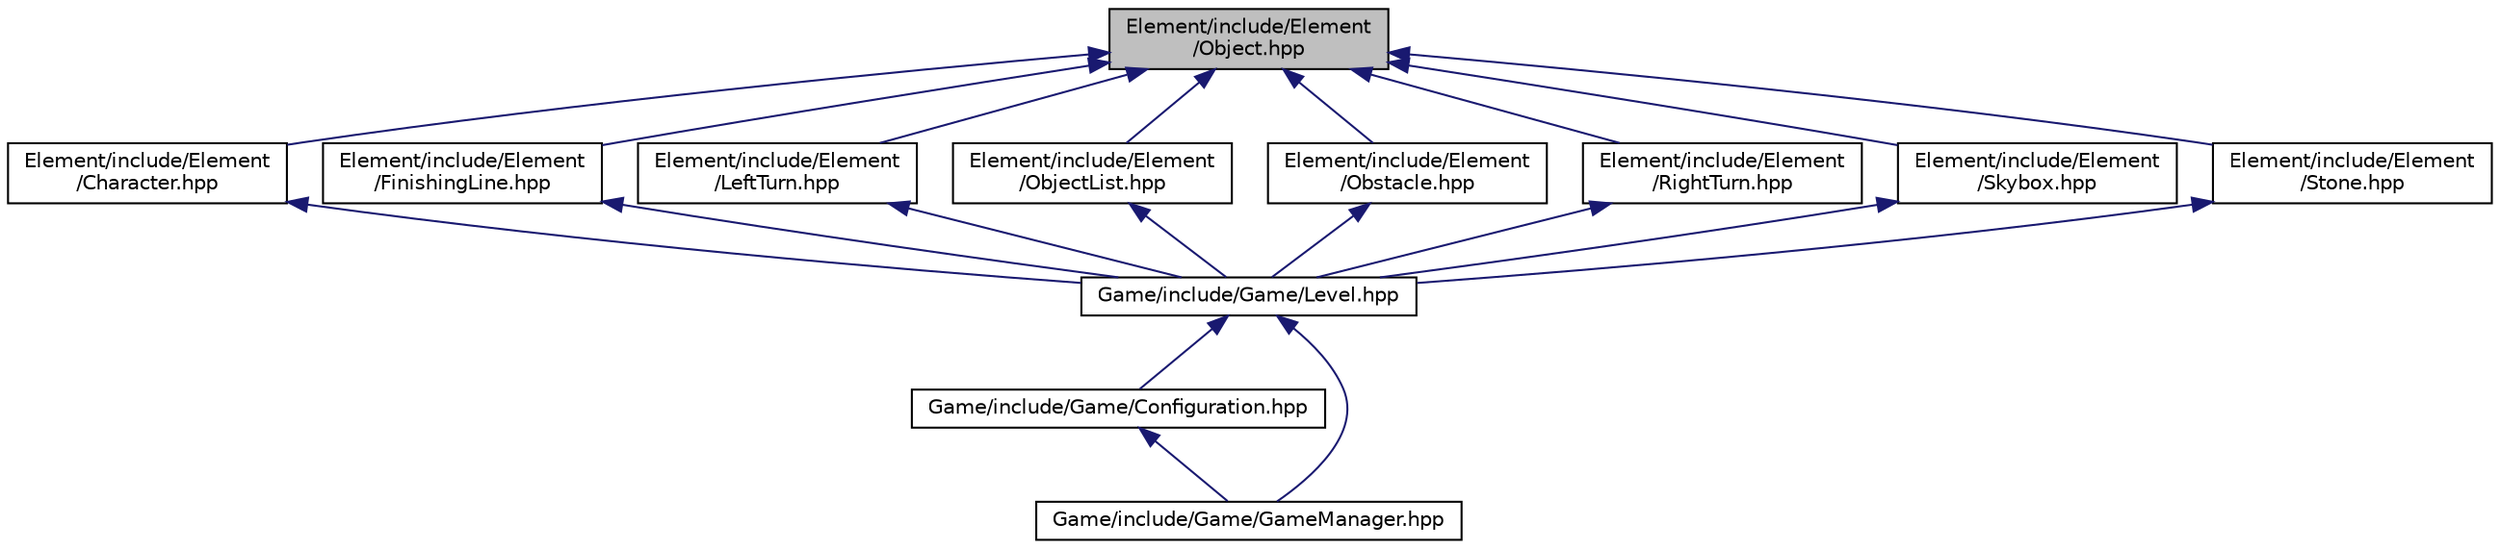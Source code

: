 digraph "Element/include/Element/Object.hpp"
{
  edge [fontname="Helvetica",fontsize="10",labelfontname="Helvetica",labelfontsize="10"];
  node [fontname="Helvetica",fontsize="10",shape=record];
  Node25 [label="Element/include/Element\l/Object.hpp",height=0.2,width=0.4,color="black", fillcolor="grey75", style="filled", fontcolor="black"];
  Node25 -> Node26 [dir="back",color="midnightblue",fontsize="10",style="solid",fontname="Helvetica"];
  Node26 [label="Element/include/Element\l/Character.hpp",height=0.2,width=0.4,color="black", fillcolor="white", style="filled",URL="$_character_8hpp.html",tooltip="Declaration of the class \"Character\". "];
  Node26 -> Node27 [dir="back",color="midnightblue",fontsize="10",style="solid",fontname="Helvetica"];
  Node27 [label="Game/include/Game/Level.hpp",height=0.2,width=0.4,color="black", fillcolor="white", style="filled",URL="$_level_8hpp.html",tooltip="Declaration of the class \"Level\". "];
  Node27 -> Node28 [dir="back",color="midnightblue",fontsize="10",style="solid",fontname="Helvetica"];
  Node28 [label="Game/include/Game/Configuration.hpp",height=0.2,width=0.4,color="black", fillcolor="white", style="filled",URL="$_configuration_8hpp.html",tooltip="Declaration of the class \"Configuration\". "];
  Node28 -> Node29 [dir="back",color="midnightblue",fontsize="10",style="solid",fontname="Helvetica"];
  Node29 [label="Game/include/Game/GameManager.hpp",height=0.2,width=0.4,color="black", fillcolor="white", style="filled",URL="$_game_manager_8hpp.html",tooltip="Declaration of the class \"GameManager\". "];
  Node27 -> Node29 [dir="back",color="midnightblue",fontsize="10",style="solid",fontname="Helvetica"];
  Node25 -> Node30 [dir="back",color="midnightblue",fontsize="10",style="solid",fontname="Helvetica"];
  Node30 [label="Element/include/Element\l/FinishingLine.hpp",height=0.2,width=0.4,color="black", fillcolor="white", style="filled",URL="$_finishing_line_8hpp.html",tooltip="Declaration of the class \"FinishingLine\". "];
  Node30 -> Node27 [dir="back",color="midnightblue",fontsize="10",style="solid",fontname="Helvetica"];
  Node25 -> Node31 [dir="back",color="midnightblue",fontsize="10",style="solid",fontname="Helvetica"];
  Node31 [label="Element/include/Element\l/LeftTurn.hpp",height=0.2,width=0.4,color="black", fillcolor="white", style="filled",URL="$_left_turn_8hpp.html",tooltip="Declaration of the class \"LeftTurn\". "];
  Node31 -> Node27 [dir="back",color="midnightblue",fontsize="10",style="solid",fontname="Helvetica"];
  Node25 -> Node32 [dir="back",color="midnightblue",fontsize="10",style="solid",fontname="Helvetica"];
  Node32 [label="Element/include/Element\l/ObjectList.hpp",height=0.2,width=0.4,color="black", fillcolor="white", style="filled",URL="$_object_list_8hpp.html",tooltip="Declaration of the class \"ObjectList\". "];
  Node32 -> Node27 [dir="back",color="midnightblue",fontsize="10",style="solid",fontname="Helvetica"];
  Node25 -> Node33 [dir="back",color="midnightblue",fontsize="10",style="solid",fontname="Helvetica"];
  Node33 [label="Element/include/Element\l/Obstacle.hpp",height=0.2,width=0.4,color="black", fillcolor="white", style="filled",URL="$_obstacle_8hpp.html",tooltip="Declaration of the class \"Obstacle\". "];
  Node33 -> Node27 [dir="back",color="midnightblue",fontsize="10",style="solid",fontname="Helvetica"];
  Node25 -> Node34 [dir="back",color="midnightblue",fontsize="10",style="solid",fontname="Helvetica"];
  Node34 [label="Element/include/Element\l/RightTurn.hpp",height=0.2,width=0.4,color="black", fillcolor="white", style="filled",URL="$_right_turn_8hpp.html",tooltip="Declaration of the class \"RightTurn\". "];
  Node34 -> Node27 [dir="back",color="midnightblue",fontsize="10",style="solid",fontname="Helvetica"];
  Node25 -> Node35 [dir="back",color="midnightblue",fontsize="10",style="solid",fontname="Helvetica"];
  Node35 [label="Element/include/Element\l/Skybox.hpp",height=0.2,width=0.4,color="black", fillcolor="white", style="filled",URL="$_skybox_8hpp.html",tooltip="Declaration of the class \"Skybox\". "];
  Node35 -> Node27 [dir="back",color="midnightblue",fontsize="10",style="solid",fontname="Helvetica"];
  Node25 -> Node36 [dir="back",color="midnightblue",fontsize="10",style="solid",fontname="Helvetica"];
  Node36 [label="Element/include/Element\l/Stone.hpp",height=0.2,width=0.4,color="black", fillcolor="white", style="filled",URL="$_stone_8hpp.html",tooltip="Declaration of the class \"Stone\". "];
  Node36 -> Node27 [dir="back",color="midnightblue",fontsize="10",style="solid",fontname="Helvetica"];
}
